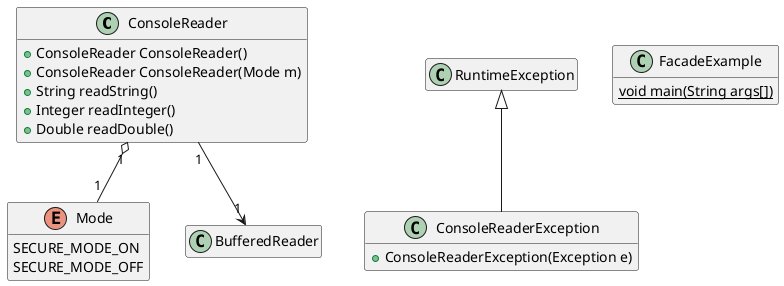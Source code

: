 @startuml
	class ConsoleReader{
		+ ConsoleReader ConsoleReader()
		+ ConsoleReader ConsoleReader(Mode m)
		+ String readString()
		+ Integer readInteger()
		+ Double readDouble()
	}

	enum Mode {
	  	SECURE_MODE_ON
		SECURE_MODE_OFF
	}
	
	ConsoleReader "1" o-- "1" Mode
	ConsoleReader "1" --> "1" BufferedReader
	
	RuntimeException <|-- ConsoleReaderException
	
	class ConsoleReaderException{
		+ ConsoleReaderException(Exception e)
	}
	
	class FacadeExample{
		{static} void main(String args[])
	}
	
	hide ConsoleReader field
	hide BufferedReader field	
	hide BufferedReader method
	hide RuntimeException field	
	hide RuntimeException method
	hide ConsoleReaderException field
	hide FacadeExample field
	hide Mode method
@enduml
